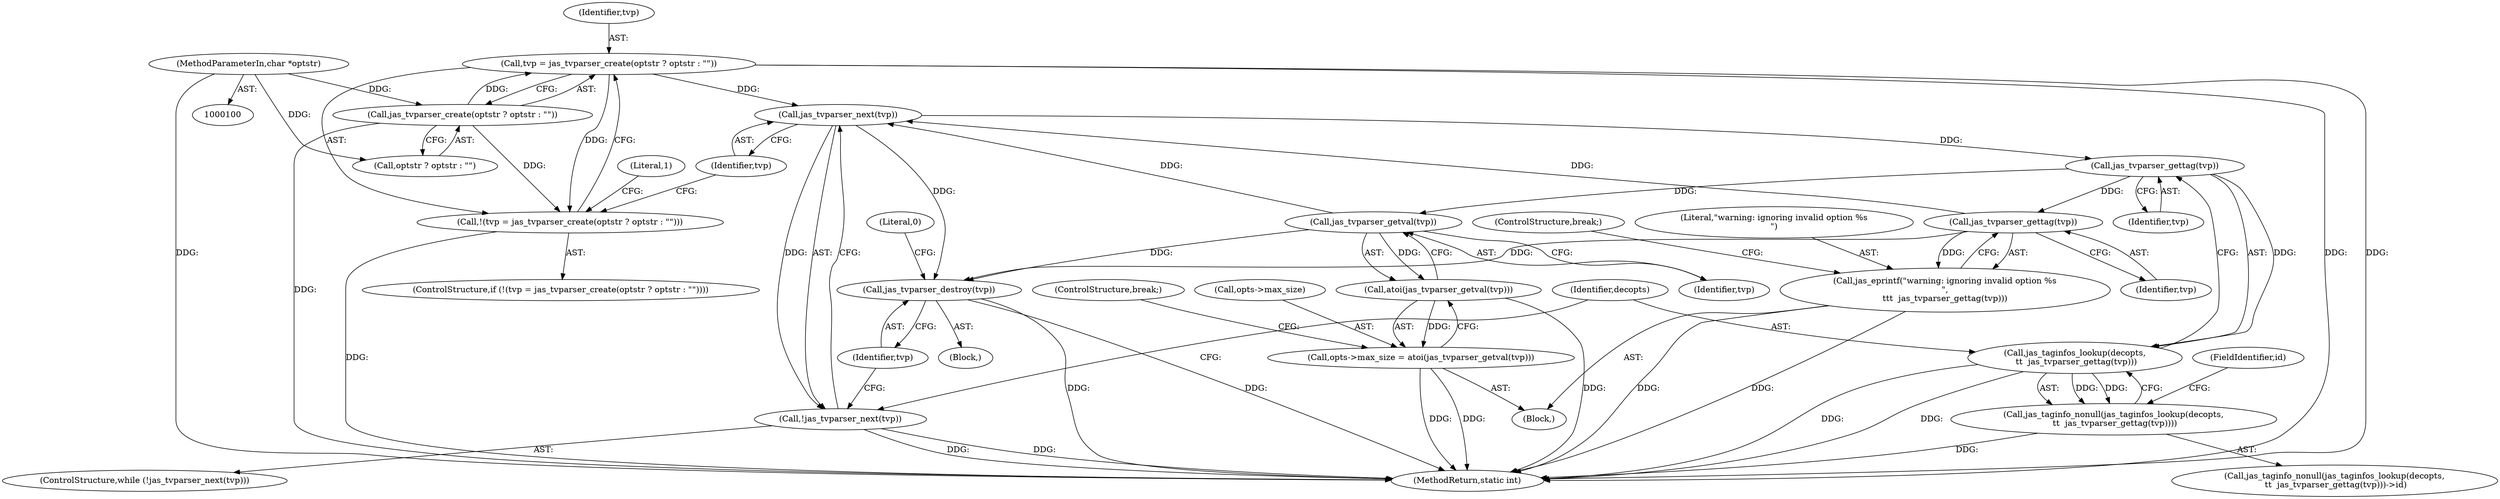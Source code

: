 digraph "1_jasper_d42b2388f7f8e0332c846675133acea151fc557a_39@API" {
"1000112" [label="(Call,tvp = jas_tvparser_create(optstr ? optstr : \"\"))"];
"1000114" [label="(Call,jas_tvparser_create(optstr ? optstr : \"\"))"];
"1000101" [label="(MethodParameterIn,char *optstr)"];
"1000111" [label="(Call,!(tvp = jas_tvparser_create(optstr ? optstr : \"\")))"];
"1000125" [label="(Call,jas_tvparser_next(tvp))"];
"1000124" [label="(Call,!jas_tvparser_next(tvp))"];
"1000133" [label="(Call,jas_tvparser_gettag(tvp))"];
"1000131" [label="(Call,jas_taginfos_lookup(decopts,\n \t\t  jas_tvparser_gettag(tvp)))"];
"1000130" [label="(Call,jas_taginfo_nonull(jas_taginfos_lookup(decopts,\n \t\t  jas_tvparser_gettag(tvp))))"];
"1000143" [label="(Call,jas_tvparser_getval(tvp))"];
"1000142" [label="(Call,atoi(jas_tvparser_getval(tvp)))"];
"1000138" [label="(Call,opts->max_size = atoi(jas_tvparser_getval(tvp)))"];
"1000152" [label="(Call,jas_tvparser_destroy(tvp))"];
"1000149" [label="(Call,jas_tvparser_gettag(tvp))"];
"1000147" [label="(Call,jas_eprintf(\"warning: ignoring invalid option %s\n\",\n\t\t\t  jas_tvparser_gettag(tvp)))"];
"1000133" [label="(Call,jas_tvparser_gettag(tvp))"];
"1000125" [label="(Call,jas_tvparser_next(tvp))"];
"1000110" [label="(ControlStructure,if (!(tvp = jas_tvparser_create(optstr ? optstr : \"\"))))"];
"1000129" [label="(Call,jas_taginfo_nonull(jas_taginfos_lookup(decopts,\n \t\t  jas_tvparser_gettag(tvp)))->id)"];
"1000148" [label="(Literal,\"warning: ignoring invalid option %s\n\")"];
"1000155" [label="(Literal,0)"];
"1000136" [label="(Block,)"];
"1000113" [label="(Identifier,tvp)"];
"1000147" [label="(Call,jas_eprintf(\"warning: ignoring invalid option %s\n\",\n\t\t\t  jas_tvparser_gettag(tvp)))"];
"1000139" [label="(Call,opts->max_size)"];
"1000112" [label="(Call,tvp = jas_tvparser_create(optstr ? optstr : \"\"))"];
"1000142" [label="(Call,atoi(jas_tvparser_getval(tvp)))"];
"1000138" [label="(Call,opts->max_size = atoi(jas_tvparser_getval(tvp)))"];
"1000145" [label="(ControlStructure,break;)"];
"1000103" [label="(Block,)"];
"1000130" [label="(Call,jas_taginfo_nonull(jas_taginfos_lookup(decopts,\n \t\t  jas_tvparser_gettag(tvp))))"];
"1000144" [label="(Identifier,tvp)"];
"1000122" [label="(Literal,1)"];
"1000151" [label="(ControlStructure,break;)"];
"1000152" [label="(Call,jas_tvparser_destroy(tvp))"];
"1000153" [label="(Identifier,tvp)"];
"1000114" [label="(Call,jas_tvparser_create(optstr ? optstr : \"\"))"];
"1000135" [label="(FieldIdentifier,id)"];
"1000132" [label="(Identifier,decopts)"];
"1000124" [label="(Call,!jas_tvparser_next(tvp))"];
"1000156" [label="(MethodReturn,static int)"];
"1000149" [label="(Call,jas_tvparser_gettag(tvp))"];
"1000126" [label="(Identifier,tvp)"];
"1000131" [label="(Call,jas_taginfos_lookup(decopts,\n \t\t  jas_tvparser_gettag(tvp)))"];
"1000111" [label="(Call,!(tvp = jas_tvparser_create(optstr ? optstr : \"\")))"];
"1000150" [label="(Identifier,tvp)"];
"1000123" [label="(ControlStructure,while (!jas_tvparser_next(tvp)))"];
"1000134" [label="(Identifier,tvp)"];
"1000115" [label="(Call,optstr ? optstr : \"\")"];
"1000143" [label="(Call,jas_tvparser_getval(tvp))"];
"1000101" [label="(MethodParameterIn,char *optstr)"];
"1000112" -> "1000111"  [label="AST: "];
"1000112" -> "1000114"  [label="CFG: "];
"1000113" -> "1000112"  [label="AST: "];
"1000114" -> "1000112"  [label="AST: "];
"1000111" -> "1000112"  [label="CFG: "];
"1000112" -> "1000156"  [label="DDG: "];
"1000112" -> "1000156"  [label="DDG: "];
"1000112" -> "1000111"  [label="DDG: "];
"1000114" -> "1000112"  [label="DDG: "];
"1000112" -> "1000125"  [label="DDG: "];
"1000114" -> "1000115"  [label="CFG: "];
"1000115" -> "1000114"  [label="AST: "];
"1000114" -> "1000156"  [label="DDG: "];
"1000114" -> "1000111"  [label="DDG: "];
"1000101" -> "1000114"  [label="DDG: "];
"1000101" -> "1000100"  [label="AST: "];
"1000101" -> "1000156"  [label="DDG: "];
"1000101" -> "1000115"  [label="DDG: "];
"1000111" -> "1000110"  [label="AST: "];
"1000122" -> "1000111"  [label="CFG: "];
"1000126" -> "1000111"  [label="CFG: "];
"1000111" -> "1000156"  [label="DDG: "];
"1000125" -> "1000124"  [label="AST: "];
"1000125" -> "1000126"  [label="CFG: "];
"1000126" -> "1000125"  [label="AST: "];
"1000124" -> "1000125"  [label="CFG: "];
"1000125" -> "1000124"  [label="DDG: "];
"1000143" -> "1000125"  [label="DDG: "];
"1000149" -> "1000125"  [label="DDG: "];
"1000125" -> "1000133"  [label="DDG: "];
"1000125" -> "1000152"  [label="DDG: "];
"1000124" -> "1000123"  [label="AST: "];
"1000132" -> "1000124"  [label="CFG: "];
"1000153" -> "1000124"  [label="CFG: "];
"1000124" -> "1000156"  [label="DDG: "];
"1000124" -> "1000156"  [label="DDG: "];
"1000133" -> "1000131"  [label="AST: "];
"1000133" -> "1000134"  [label="CFG: "];
"1000134" -> "1000133"  [label="AST: "];
"1000131" -> "1000133"  [label="CFG: "];
"1000133" -> "1000131"  [label="DDG: "];
"1000133" -> "1000143"  [label="DDG: "];
"1000133" -> "1000149"  [label="DDG: "];
"1000131" -> "1000130"  [label="AST: "];
"1000132" -> "1000131"  [label="AST: "];
"1000130" -> "1000131"  [label="CFG: "];
"1000131" -> "1000156"  [label="DDG: "];
"1000131" -> "1000156"  [label="DDG: "];
"1000131" -> "1000130"  [label="DDG: "];
"1000131" -> "1000130"  [label="DDG: "];
"1000130" -> "1000129"  [label="AST: "];
"1000135" -> "1000130"  [label="CFG: "];
"1000130" -> "1000156"  [label="DDG: "];
"1000143" -> "1000142"  [label="AST: "];
"1000143" -> "1000144"  [label="CFG: "];
"1000144" -> "1000143"  [label="AST: "];
"1000142" -> "1000143"  [label="CFG: "];
"1000143" -> "1000142"  [label="DDG: "];
"1000143" -> "1000152"  [label="DDG: "];
"1000142" -> "1000138"  [label="AST: "];
"1000138" -> "1000142"  [label="CFG: "];
"1000142" -> "1000156"  [label="DDG: "];
"1000142" -> "1000138"  [label="DDG: "];
"1000138" -> "1000136"  [label="AST: "];
"1000139" -> "1000138"  [label="AST: "];
"1000145" -> "1000138"  [label="CFG: "];
"1000138" -> "1000156"  [label="DDG: "];
"1000138" -> "1000156"  [label="DDG: "];
"1000152" -> "1000103"  [label="AST: "];
"1000152" -> "1000153"  [label="CFG: "];
"1000153" -> "1000152"  [label="AST: "];
"1000155" -> "1000152"  [label="CFG: "];
"1000152" -> "1000156"  [label="DDG: "];
"1000152" -> "1000156"  [label="DDG: "];
"1000149" -> "1000152"  [label="DDG: "];
"1000149" -> "1000147"  [label="AST: "];
"1000149" -> "1000150"  [label="CFG: "];
"1000150" -> "1000149"  [label="AST: "];
"1000147" -> "1000149"  [label="CFG: "];
"1000149" -> "1000147"  [label="DDG: "];
"1000147" -> "1000136"  [label="AST: "];
"1000148" -> "1000147"  [label="AST: "];
"1000151" -> "1000147"  [label="CFG: "];
"1000147" -> "1000156"  [label="DDG: "];
"1000147" -> "1000156"  [label="DDG: "];
}
